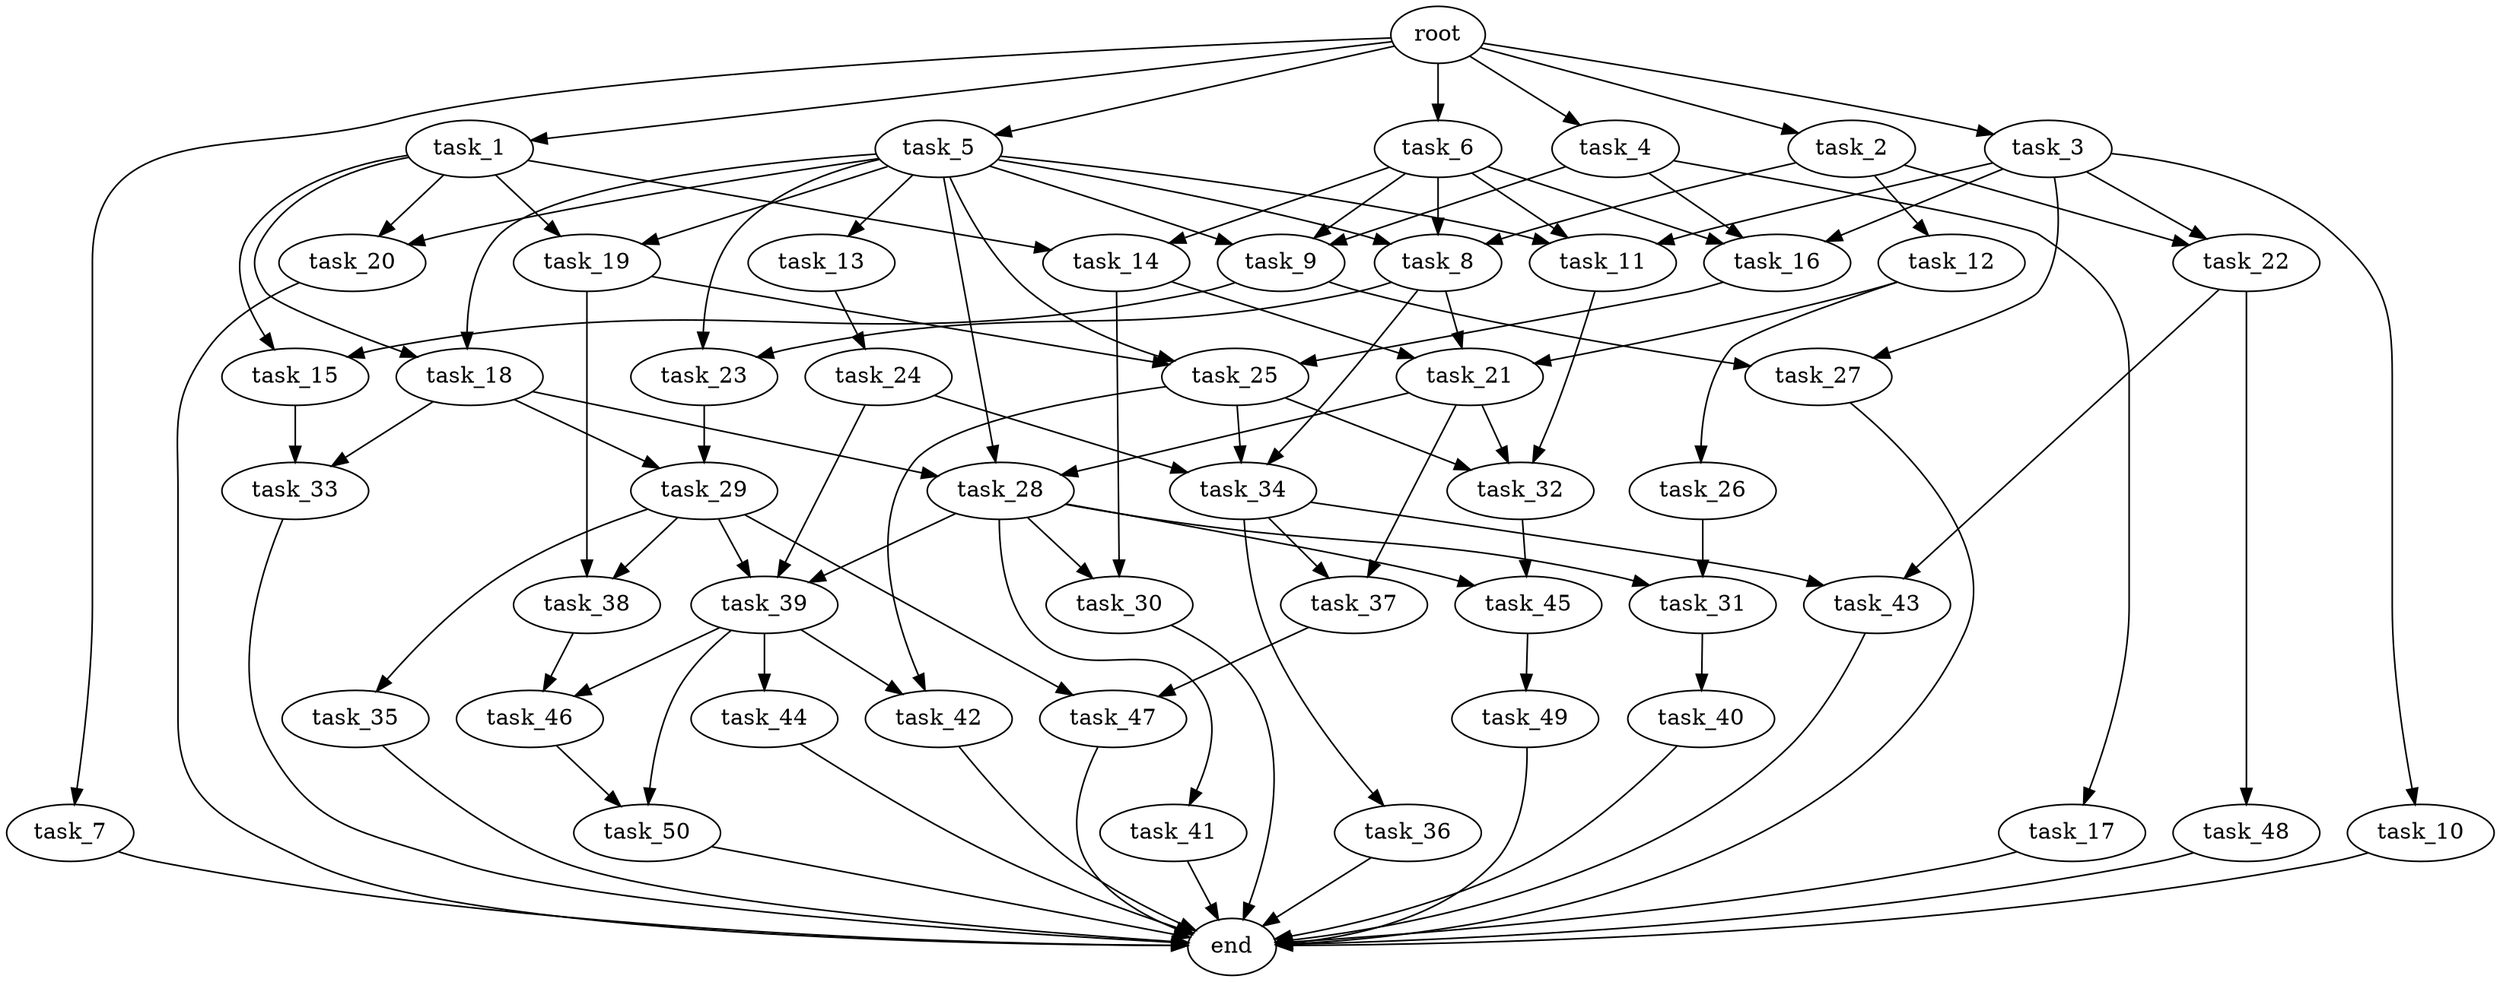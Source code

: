 digraph G {
  root [size="0.000000e+00"];
  task_1 [size="5.908044e+10"];
  task_2 [size="4.991912e+10"];
  task_3 [size="2.552015e+10"];
  task_4 [size="4.563989e+10"];
  task_5 [size="9.776329e+10"];
  task_6 [size="2.196686e+10"];
  task_7 [size="1.276508e+10"];
  task_8 [size="9.030320e+10"];
  task_9 [size="5.834132e+10"];
  task_10 [size="4.513172e+09"];
  task_11 [size="9.198331e+10"];
  task_12 [size="2.144649e+10"];
  task_13 [size="1.602621e+10"];
  task_14 [size="1.862981e+10"];
  task_15 [size="8.709566e+10"];
  task_16 [size="3.215609e+10"];
  task_17 [size="5.567921e+10"];
  task_18 [size="9.293860e+10"];
  task_19 [size="4.390280e+10"];
  task_20 [size="2.899087e+10"];
  task_21 [size="2.068188e+10"];
  task_22 [size="1.177476e+10"];
  task_23 [size="3.122656e+10"];
  task_24 [size="9.418067e+10"];
  task_25 [size="7.378312e+10"];
  task_26 [size="9.031374e+10"];
  task_27 [size="2.184215e+10"];
  task_28 [size="3.964032e+10"];
  task_29 [size="4.633773e+10"];
  task_30 [size="4.598857e+10"];
  task_31 [size="7.230848e+10"];
  task_32 [size="4.964199e+10"];
  task_33 [size="6.477048e+08"];
  task_34 [size="1.809699e+09"];
  task_35 [size="4.027491e+10"];
  task_36 [size="4.111890e+10"];
  task_37 [size="9.980173e+10"];
  task_38 [size="7.623440e+10"];
  task_39 [size="4.022765e+10"];
  task_40 [size="3.831456e+08"];
  task_41 [size="9.669824e+10"];
  task_42 [size="3.776874e+10"];
  task_43 [size="7.170769e+10"];
  task_44 [size="1.621380e+10"];
  task_45 [size="9.924709e+10"];
  task_46 [size="8.525147e+10"];
  task_47 [size="1.202342e+10"];
  task_48 [size="9.670571e+10"];
  task_49 [size="7.874649e+10"];
  task_50 [size="6.450543e+10"];
  end [size="0.000000e+00"];

  root -> task_1 [size="1.000000e-12"];
  root -> task_2 [size="1.000000e-12"];
  root -> task_3 [size="1.000000e-12"];
  root -> task_4 [size="1.000000e-12"];
  root -> task_5 [size="1.000000e-12"];
  root -> task_6 [size="1.000000e-12"];
  root -> task_7 [size="1.000000e-12"];
  task_1 -> task_14 [size="9.314905e+07"];
  task_1 -> task_15 [size="4.354783e+08"];
  task_1 -> task_18 [size="4.646930e+08"];
  task_1 -> task_19 [size="2.195140e+08"];
  task_1 -> task_20 [size="1.449544e+08"];
  task_2 -> task_8 [size="3.010107e+08"];
  task_2 -> task_12 [size="2.144649e+08"];
  task_2 -> task_22 [size="5.887381e+07"];
  task_3 -> task_10 [size="4.513172e+07"];
  task_3 -> task_11 [size="3.066110e+08"];
  task_3 -> task_16 [size="1.071870e+08"];
  task_3 -> task_22 [size="5.887381e+07"];
  task_3 -> task_27 [size="1.092107e+08"];
  task_4 -> task_9 [size="1.944711e+08"];
  task_4 -> task_16 [size="1.071870e+08"];
  task_4 -> task_17 [size="5.567921e+08"];
  task_5 -> task_8 [size="3.010107e+08"];
  task_5 -> task_9 [size="1.944711e+08"];
  task_5 -> task_11 [size="3.066110e+08"];
  task_5 -> task_13 [size="1.602621e+08"];
  task_5 -> task_18 [size="4.646930e+08"];
  task_5 -> task_19 [size="2.195140e+08"];
  task_5 -> task_20 [size="1.449544e+08"];
  task_5 -> task_23 [size="1.561328e+08"];
  task_5 -> task_25 [size="2.459437e+08"];
  task_5 -> task_28 [size="1.321344e+08"];
  task_6 -> task_8 [size="3.010107e+08"];
  task_6 -> task_9 [size="1.944711e+08"];
  task_6 -> task_11 [size="3.066110e+08"];
  task_6 -> task_14 [size="9.314905e+07"];
  task_6 -> task_16 [size="1.071870e+08"];
  task_7 -> end [size="1.000000e-12"];
  task_8 -> task_21 [size="6.893961e+07"];
  task_8 -> task_23 [size="1.561328e+08"];
  task_8 -> task_34 [size="6.032331e+06"];
  task_9 -> task_15 [size="4.354783e+08"];
  task_9 -> task_27 [size="1.092107e+08"];
  task_10 -> end [size="1.000000e-12"];
  task_11 -> task_32 [size="1.654733e+08"];
  task_12 -> task_21 [size="6.893961e+07"];
  task_12 -> task_26 [size="9.031374e+08"];
  task_13 -> task_24 [size="9.418067e+08"];
  task_14 -> task_21 [size="6.893961e+07"];
  task_14 -> task_30 [size="2.299429e+08"];
  task_15 -> task_33 [size="3.238524e+06"];
  task_16 -> task_25 [size="2.459437e+08"];
  task_17 -> end [size="1.000000e-12"];
  task_18 -> task_28 [size="1.321344e+08"];
  task_18 -> task_29 [size="2.316887e+08"];
  task_18 -> task_33 [size="3.238524e+06"];
  task_19 -> task_25 [size="2.459437e+08"];
  task_19 -> task_38 [size="3.811720e+08"];
  task_20 -> end [size="1.000000e-12"];
  task_21 -> task_28 [size="1.321344e+08"];
  task_21 -> task_32 [size="1.654733e+08"];
  task_21 -> task_37 [size="4.990087e+08"];
  task_22 -> task_43 [size="3.585385e+08"];
  task_22 -> task_48 [size="9.670571e+08"];
  task_23 -> task_29 [size="2.316887e+08"];
  task_24 -> task_34 [size="6.032331e+06"];
  task_24 -> task_39 [size="1.340922e+08"];
  task_25 -> task_32 [size="1.654733e+08"];
  task_25 -> task_34 [size="6.032331e+06"];
  task_25 -> task_42 [size="1.888437e+08"];
  task_26 -> task_31 [size="3.615424e+08"];
  task_27 -> end [size="1.000000e-12"];
  task_28 -> task_30 [size="2.299429e+08"];
  task_28 -> task_31 [size="3.615424e+08"];
  task_28 -> task_39 [size="1.340922e+08"];
  task_28 -> task_41 [size="9.669824e+08"];
  task_28 -> task_45 [size="4.962354e+08"];
  task_29 -> task_35 [size="4.027491e+08"];
  task_29 -> task_38 [size="3.811720e+08"];
  task_29 -> task_39 [size="1.340922e+08"];
  task_29 -> task_47 [size="6.011710e+07"];
  task_30 -> end [size="1.000000e-12"];
  task_31 -> task_40 [size="3.831456e+06"];
  task_32 -> task_45 [size="4.962354e+08"];
  task_33 -> end [size="1.000000e-12"];
  task_34 -> task_36 [size="4.111890e+08"];
  task_34 -> task_37 [size="4.990087e+08"];
  task_34 -> task_43 [size="3.585385e+08"];
  task_35 -> end [size="1.000000e-12"];
  task_36 -> end [size="1.000000e-12"];
  task_37 -> task_47 [size="6.011710e+07"];
  task_38 -> task_46 [size="4.262573e+08"];
  task_39 -> task_42 [size="1.888437e+08"];
  task_39 -> task_44 [size="1.621380e+08"];
  task_39 -> task_46 [size="4.262573e+08"];
  task_39 -> task_50 [size="3.225272e+08"];
  task_40 -> end [size="1.000000e-12"];
  task_41 -> end [size="1.000000e-12"];
  task_42 -> end [size="1.000000e-12"];
  task_43 -> end [size="1.000000e-12"];
  task_44 -> end [size="1.000000e-12"];
  task_45 -> task_49 [size="7.874649e+08"];
  task_46 -> task_50 [size="3.225272e+08"];
  task_47 -> end [size="1.000000e-12"];
  task_48 -> end [size="1.000000e-12"];
  task_49 -> end [size="1.000000e-12"];
  task_50 -> end [size="1.000000e-12"];
}
